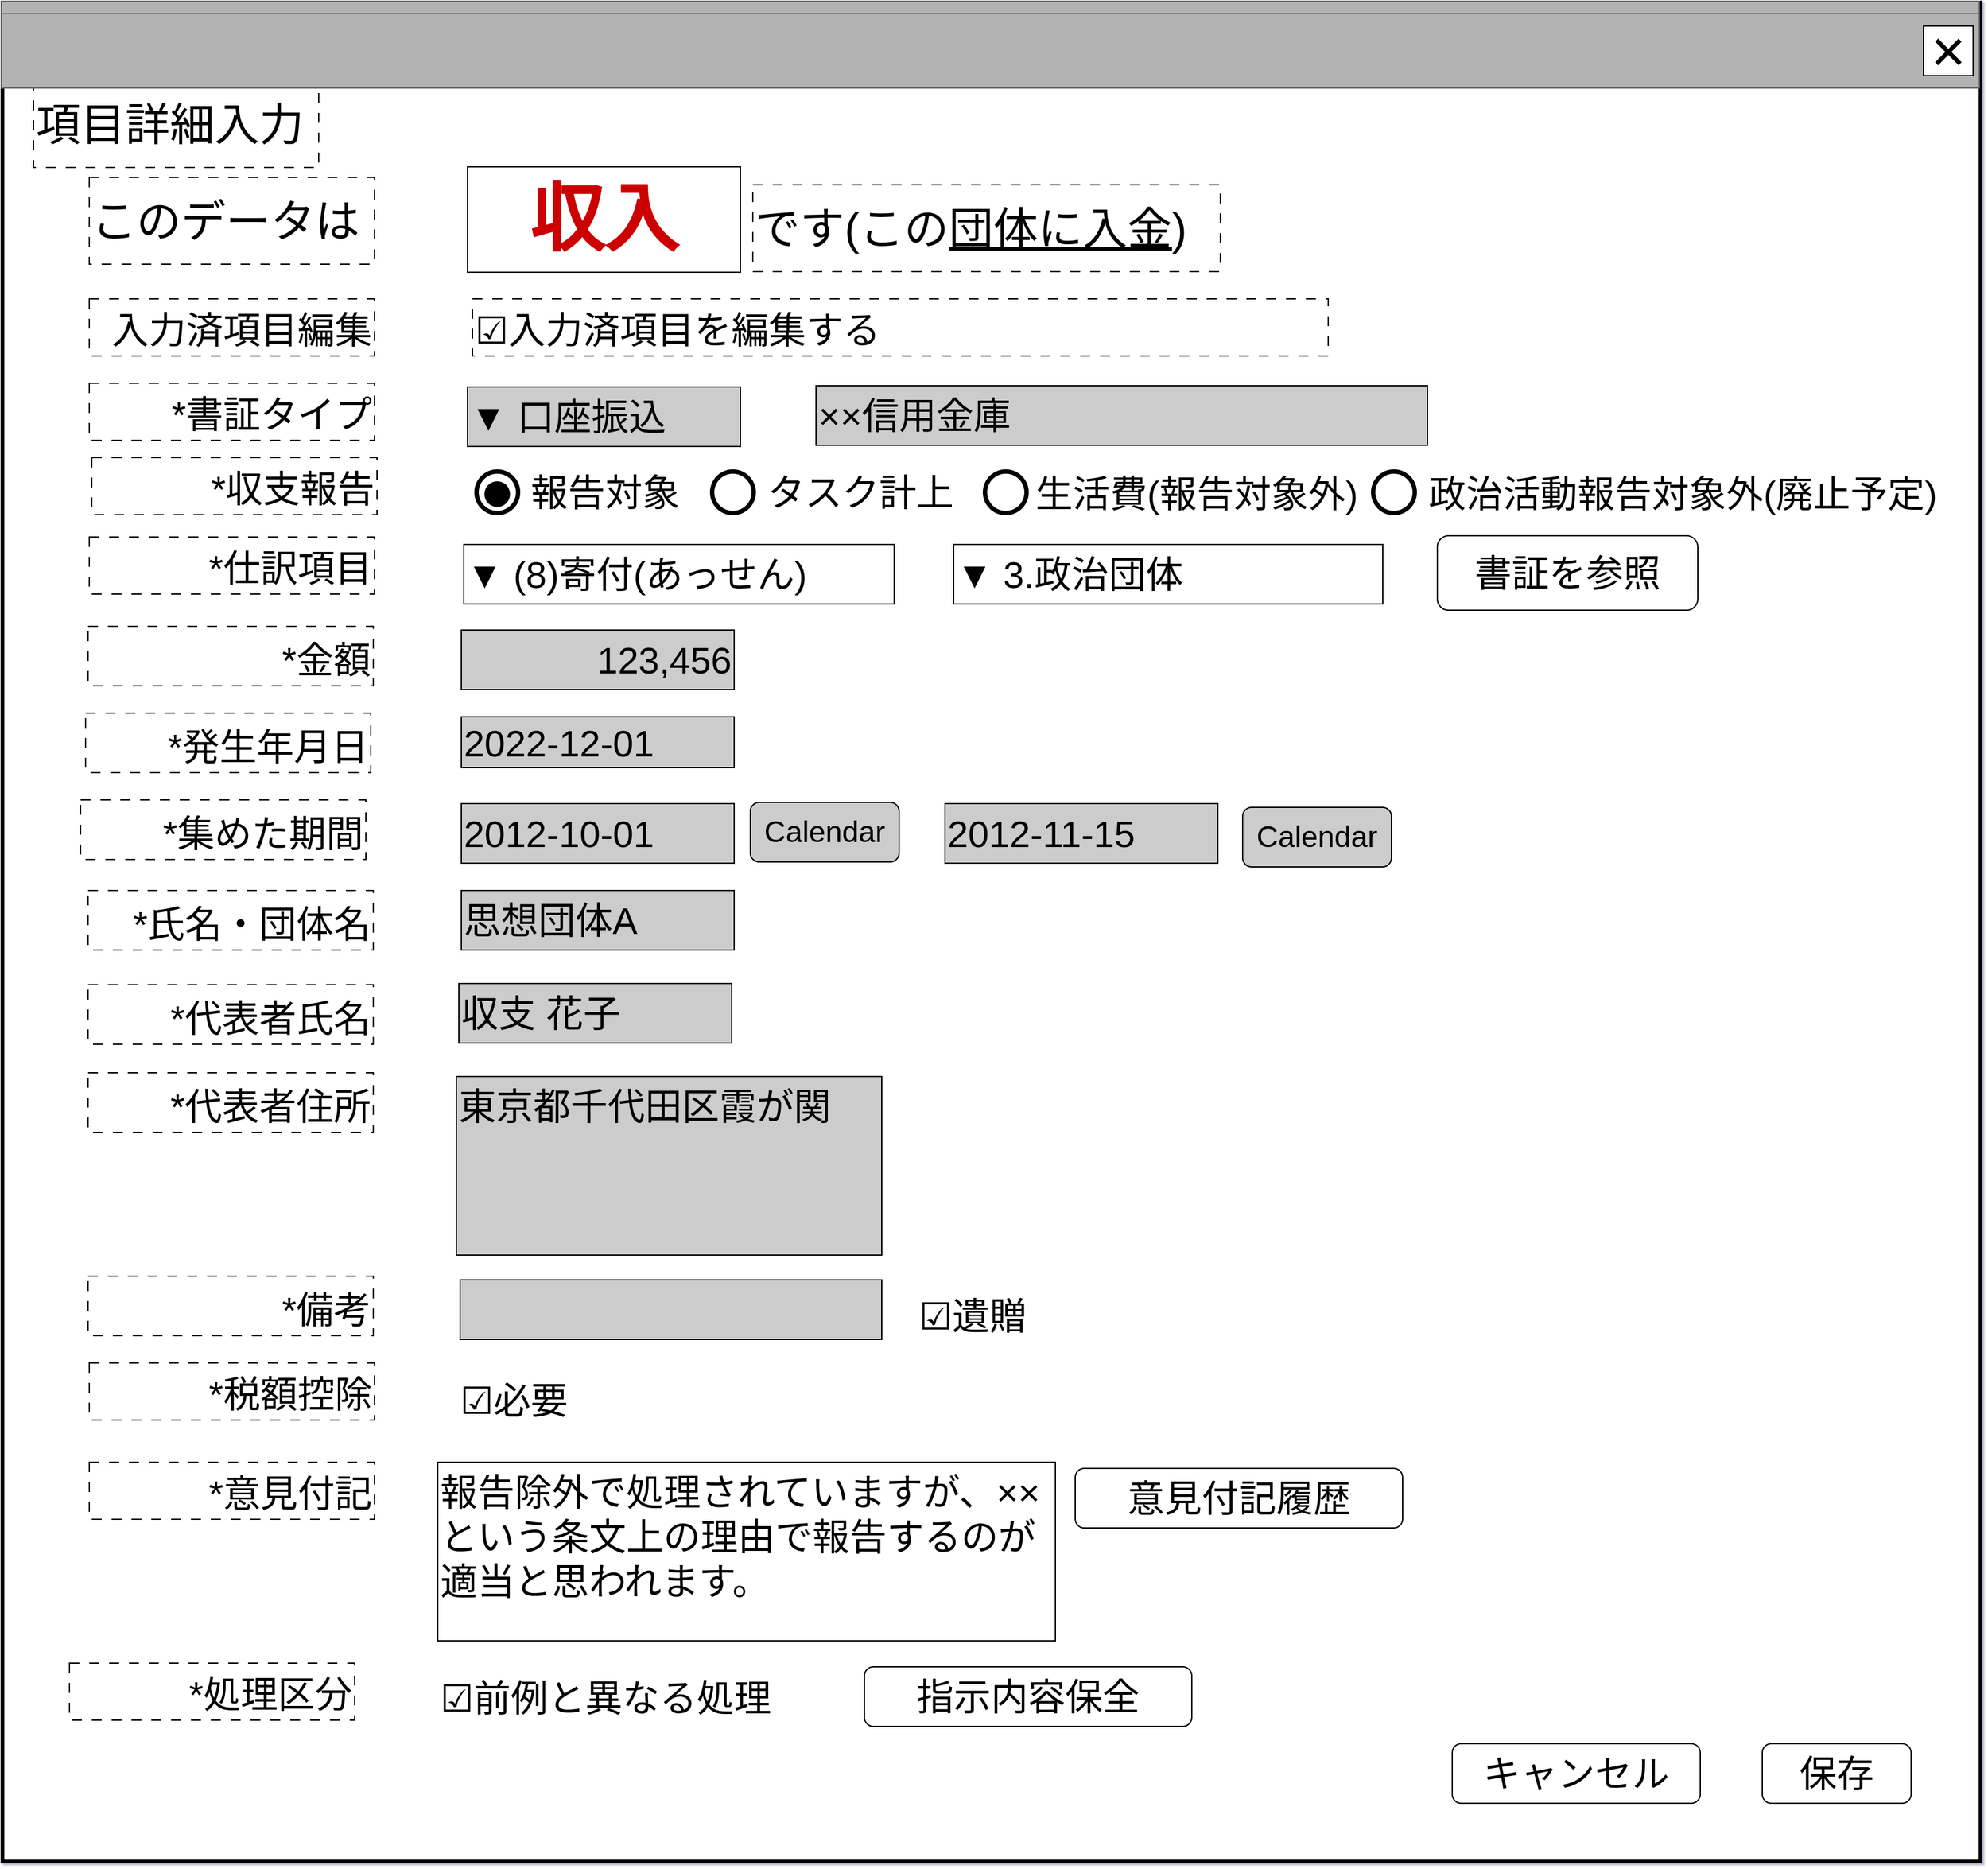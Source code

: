 <mxfile version="23.1.5" type="device">
  <diagram name="ページ1" id="LE8fIzdrHe0wcv1LTvfw">
    <mxGraphModel dx="1443" dy="863" grid="1" gridSize="10" guides="1" tooltips="1" connect="1" arrows="1" fold="1" page="1" pageScale="1" pageWidth="1600" pageHeight="1200" math="0" shadow="1">
      <root>
        <mxCell id="0" />
        <mxCell id="cFaB45KztUIKXS-_cTrr-4" value="背景" style="locked=1;" parent="0" visible="0" />
        <mxCell id="cFaB45KztUIKXS-_cTrr-5" value="" style="rounded=0;whiteSpace=wrap;html=1;strokeWidth=3;" parent="cFaB45KztUIKXS-_cTrr-4" vertex="1">
          <mxGeometry x="1" y="1" width="1595" height="1180" as="geometry" />
        </mxCell>
        <mxCell id="cFaB45KztUIKXS-_cTrr-6" value="" style="rounded=0;whiteSpace=wrap;html=1;fillColor=#B3B3B3;fontColor=#333333;strokeColor=#666666;" parent="cFaB45KztUIKXS-_cTrr-4" vertex="1">
          <mxGeometry width="1595" height="60" as="geometry" />
        </mxCell>
        <mxCell id="cFaB45KztUIKXS-_cTrr-7" value="&lt;font style=&quot;font-size: 48px;&quot;&gt;×&lt;/font&gt;" style="rounded=0;whiteSpace=wrap;html=1;" parent="cFaB45KztUIKXS-_cTrr-4" vertex="1">
          <mxGeometry x="1550" y="10" width="40" height="40" as="geometry" />
        </mxCell>
        <mxCell id="cFaB45KztUIKXS-_cTrr-8" value="" style="rounded=0;whiteSpace=wrap;html=1;" parent="cFaB45KztUIKXS-_cTrr-4" vertex="1">
          <mxGeometry x="830" y="670" width="120" height="60" as="geometry" />
        </mxCell>
        <mxCell id="cFaB45KztUIKXS-_cTrr-9" value="ウインドウ" style="locked=1;" parent="0" />
        <mxCell id="cFaB45KztUIKXS-_cTrr-10" value="" style="rounded=0;whiteSpace=wrap;html=1;strokeWidth=3;" parent="cFaB45KztUIKXS-_cTrr-9" vertex="1">
          <mxGeometry x="1" y="1" width="1595" height="1499" as="geometry" />
        </mxCell>
        <mxCell id="cFaB45KztUIKXS-_cTrr-11" value="" style="rounded=0;whiteSpace=wrap;html=1;fillColor=#B3B3B3;fontColor=#333333;strokeColor=#666666;" parent="cFaB45KztUIKXS-_cTrr-9" vertex="1">
          <mxGeometry width="1595" height="60" as="geometry" />
        </mxCell>
        <mxCell id="cFaB45KztUIKXS-_cTrr-12" value="&lt;font style=&quot;font-size: 48px;&quot;&gt;×&lt;/font&gt;" style="rounded=0;whiteSpace=wrap;html=1;" parent="cFaB45KztUIKXS-_cTrr-9" vertex="1">
          <mxGeometry x="1550" y="10" width="40" height="40" as="geometry" />
        </mxCell>
        <mxCell id="cFaB45KztUIKXS-_cTrr-14" value="画面" style="" parent="0" />
        <mxCell id="bkQitDRXs5g6DSLi2g_j-0" value="&lt;font style=&quot;font-size: 30px;&quot;&gt;書証を参照&lt;/font&gt;" style="rounded=1;whiteSpace=wrap;html=1;" parent="cFaB45KztUIKXS-_cTrr-14" vertex="1">
          <mxGeometry x="1158" y="431" width="210" height="60" as="geometry" />
        </mxCell>
        <mxCell id="bkQitDRXs5g6DSLi2g_j-1" value="&lt;div style=&quot;&quot;&gt;&lt;span style=&quot;background-color: initial;&quot;&gt;&lt;font style=&quot;font-size: 30px;&quot;&gt;123,456&lt;/font&gt;&lt;/span&gt;&lt;/div&gt;" style="rounded=0;whiteSpace=wrap;html=1;align=right;fillColor=#CCCCCC;" parent="cFaB45KztUIKXS-_cTrr-14" vertex="1">
          <mxGeometry x="371" y="507" width="220" height="48" as="geometry" />
        </mxCell>
        <mxCell id="bkQitDRXs5g6DSLi2g_j-2" value="&lt;div style=&quot;&quot;&gt;&lt;span style=&quot;background-color: initial;&quot;&gt;&lt;font style=&quot;font-size: 30px;&quot;&gt;*金額&lt;/font&gt;&lt;/span&gt;&lt;/div&gt;" style="rounded=0;whiteSpace=wrap;html=1;align=right;dashed=1;dashPattern=8 8;verticalAlign=bottom;" parent="cFaB45KztUIKXS-_cTrr-14" vertex="1">
          <mxGeometry x="70" y="504" width="230" height="48" as="geometry" />
        </mxCell>
        <mxCell id="bkQitDRXs5g6DSLi2g_j-4" value="&lt;div style=&quot;&quot;&gt;&lt;font style=&quot;font-size: 30px;&quot;&gt;*収支報告&lt;/font&gt;&lt;/div&gt;" style="rounded=0;whiteSpace=wrap;html=1;align=right;dashed=1;dashPattern=8 8;verticalAlign=bottom;" parent="cFaB45KztUIKXS-_cTrr-14" vertex="1">
          <mxGeometry x="73" y="368" width="230" height="46" as="geometry" />
        </mxCell>
        <mxCell id="bkQitDRXs5g6DSLi2g_j-5" value="&lt;div style=&quot;&quot;&gt;&lt;span style=&quot;background-color: initial;&quot;&gt;&lt;font style=&quot;font-size: 30px;&quot;&gt;思想団体A&lt;/font&gt;&lt;/span&gt;&lt;/div&gt;" style="rounded=0;whiteSpace=wrap;html=1;align=left;fillColor=#CCCCCC;" parent="cFaB45KztUIKXS-_cTrr-14" vertex="1">
          <mxGeometry x="371" y="717" width="220" height="48" as="geometry" />
        </mxCell>
        <mxCell id="bkQitDRXs5g6DSLi2g_j-6" value="&lt;div style=&quot;font-size: 30px;&quot;&gt;&lt;span style=&quot;background-color: initial;&quot;&gt;*氏名・&lt;/span&gt;&lt;span style=&quot;background-color: initial;&quot;&gt;団体名&lt;/span&gt;&lt;/div&gt;" style="rounded=0;whiteSpace=wrap;html=1;align=right;dashed=1;dashPattern=8 8;verticalAlign=bottom;" parent="cFaB45KztUIKXS-_cTrr-14" vertex="1">
          <mxGeometry x="70" y="717" width="230" height="48" as="geometry" />
        </mxCell>
        <mxCell id="bkQitDRXs5g6DSLi2g_j-8" value="&lt;div style=&quot;&quot;&gt;&lt;span style=&quot;font-size: 36px;&quot;&gt;このデータは&lt;/span&gt;&lt;/div&gt;" style="rounded=0;whiteSpace=wrap;html=1;align=left;dashed=1;dashPattern=8 8;" parent="cFaB45KztUIKXS-_cTrr-14" vertex="1">
          <mxGeometry x="71" y="142" width="230" height="70" as="geometry" />
        </mxCell>
        <mxCell id="bkQitDRXs5g6DSLi2g_j-9" value="&lt;font style=&quot;font-size: 60px;&quot; color=&quot;#cc0000&quot;&gt;&lt;b&gt;収入&lt;/b&gt;&lt;/font&gt;" style="rounded=0;whiteSpace=wrap;html=1;align=center;verticalAlign=middle;" parent="cFaB45KztUIKXS-_cTrr-14" vertex="1">
          <mxGeometry x="376" y="133.5" width="220" height="85" as="geometry" />
        </mxCell>
        <mxCell id="bkQitDRXs5g6DSLi2g_j-10" value="&lt;div style=&quot;&quot;&gt;&lt;span style=&quot;font-size: 36px;&quot;&gt;です(この&lt;u&gt;団体に入金&lt;/u&gt;)&lt;/span&gt;&lt;/div&gt;" style="rounded=0;whiteSpace=wrap;html=1;align=left;dashed=1;dashPattern=8 8;" parent="cFaB45KztUIKXS-_cTrr-14" vertex="1">
          <mxGeometry x="606" y="148" width="377" height="70" as="geometry" />
        </mxCell>
        <mxCell id="bkQitDRXs5g6DSLi2g_j-16" value="&lt;font style=&quot;font-size: 30px;&quot;&gt;*書証タイプ&lt;/font&gt;" style="rounded=0;whiteSpace=wrap;html=1;align=right;dashed=1;dashPattern=8 8;verticalAlign=bottom;" parent="cFaB45KztUIKXS-_cTrr-14" vertex="1">
          <mxGeometry x="71" y="308" width="230" height="46" as="geometry" />
        </mxCell>
        <mxCell id="bkQitDRXs5g6DSLi2g_j-17" value="&lt;div style=&quot;&quot;&gt;&lt;font style=&quot;font-size: 30px;&quot;&gt;▼ 口座振込&lt;/font&gt;&lt;/div&gt;" style="rounded=0;whiteSpace=wrap;html=1;align=left;fillColor=#CCCCCC;" parent="cFaB45KztUIKXS-_cTrr-14" vertex="1">
          <mxGeometry x="376" y="311" width="220" height="48" as="geometry" />
        </mxCell>
        <mxCell id="bkQitDRXs5g6DSLi2g_j-18" value="&lt;div style=&quot;&quot;&gt;&lt;span style=&quot;background-color: initial;&quot;&gt;&lt;font style=&quot;font-size: 30px;&quot;&gt;収支 花子&lt;/font&gt;&lt;/span&gt;&lt;/div&gt;" style="rounded=0;whiteSpace=wrap;html=1;align=left;fillColor=#CCCCCC;" parent="cFaB45KztUIKXS-_cTrr-14" vertex="1">
          <mxGeometry x="369" y="792" width="220" height="48" as="geometry" />
        </mxCell>
        <mxCell id="bkQitDRXs5g6DSLi2g_j-19" value="&lt;div style=&quot;&quot;&gt;&lt;span style=&quot;background-color: initial;&quot;&gt;&lt;font style=&quot;font-size: 30px;&quot;&gt;*代表者氏名&lt;/font&gt;&lt;/span&gt;&lt;/div&gt;" style="rounded=0;whiteSpace=wrap;html=1;align=right;dashed=1;dashPattern=8 8;verticalAlign=bottom;" parent="cFaB45KztUIKXS-_cTrr-14" vertex="1">
          <mxGeometry x="70" y="793" width="230" height="48" as="geometry" />
        </mxCell>
        <mxCell id="bkQitDRXs5g6DSLi2g_j-20" value="&lt;div style=&quot;&quot;&gt;&lt;span style=&quot;background-color: initial;&quot;&gt;&lt;font style=&quot;font-size: 30px;&quot;&gt;東京都千代田区霞が関&lt;/font&gt;&lt;/span&gt;&lt;/div&gt;" style="rounded=0;whiteSpace=wrap;html=1;align=left;verticalAlign=top;fillColor=#CCCCCC;" parent="cFaB45KztUIKXS-_cTrr-14" vertex="1">
          <mxGeometry x="367" y="867" width="343" height="144" as="geometry" />
        </mxCell>
        <mxCell id="bkQitDRXs5g6DSLi2g_j-21" value="&lt;div style=&quot;&quot;&gt;&lt;font style=&quot;font-size: 30px;&quot;&gt;*代表者住所&lt;/font&gt;&lt;/div&gt;" style="rounded=0;whiteSpace=wrap;html=1;align=right;dashed=1;dashPattern=8 8;verticalAlign=bottom;" parent="cFaB45KztUIKXS-_cTrr-14" vertex="1">
          <mxGeometry x="70" y="864" width="230" height="48" as="geometry" />
        </mxCell>
        <mxCell id="bkQitDRXs5g6DSLi2g_j-22" value="&lt;font style=&quot;font-size: 84px;&quot;&gt;○&lt;/font&gt;" style="text;html=1;strokeColor=none;fillColor=none;align=center;verticalAlign=middle;whiteSpace=wrap;rounded=0;fontSize=60;" parent="cFaB45KztUIKXS-_cTrr-14" vertex="1">
          <mxGeometry x="370" y="377" width="60" height="30" as="geometry" />
        </mxCell>
        <mxCell id="bkQitDRXs5g6DSLi2g_j-23" value="&lt;font style=&quot;font-size: 48px;&quot;&gt;●&lt;/font&gt;" style="text;html=1;strokeColor=none;fillColor=none;align=center;verticalAlign=middle;whiteSpace=wrap;rounded=0;fontSize=48;" parent="cFaB45KztUIKXS-_cTrr-14" vertex="1">
          <mxGeometry x="370" y="379" width="60" height="30" as="geometry" />
        </mxCell>
        <mxCell id="bkQitDRXs5g6DSLi2g_j-24" value="&lt;font style=&quot;font-size: 30px;&quot;&gt;報告対象&lt;/font&gt;" style="text;html=1;strokeColor=none;fillColor=none;align=left;verticalAlign=middle;whiteSpace=wrap;rounded=0;" parent="cFaB45KztUIKXS-_cTrr-14" vertex="1">
          <mxGeometry x="425" y="366" width="275" height="60" as="geometry" />
        </mxCell>
        <mxCell id="bkQitDRXs5g6DSLi2g_j-25" value="&lt;font style=&quot;font-size: 84px;&quot;&gt;○&lt;/font&gt;" style="text;html=1;strokeColor=none;fillColor=none;align=center;verticalAlign=middle;whiteSpace=wrap;rounded=0;fontSize=60;" parent="cFaB45KztUIKXS-_cTrr-14" vertex="1">
          <mxGeometry x="780" y="377" width="60" height="30" as="geometry" />
        </mxCell>
        <mxCell id="bkQitDRXs5g6DSLi2g_j-27" value="&lt;font style=&quot;font-size: 30px;&quot;&gt;生活費(報告対象外)&lt;/font&gt;" style="text;html=1;strokeColor=none;fillColor=none;align=left;verticalAlign=middle;whiteSpace=wrap;rounded=0;" parent="cFaB45KztUIKXS-_cTrr-14" vertex="1">
          <mxGeometry x="832" y="367" width="275" height="60" as="geometry" />
        </mxCell>
        <mxCell id="bkQitDRXs5g6DSLi2g_j-28" value="&lt;font style=&quot;font-size: 30px;&quot;&gt;*仕訳項目&lt;/font&gt;" style="rounded=0;whiteSpace=wrap;html=1;align=right;dashed=1;dashPattern=8 8;verticalAlign=bottom;" parent="cFaB45KztUIKXS-_cTrr-14" vertex="1">
          <mxGeometry x="71" y="432" width="230" height="46" as="geometry" />
        </mxCell>
        <mxCell id="bkQitDRXs5g6DSLi2g_j-29" value="&lt;div style=&quot;&quot;&gt;&lt;font style=&quot;font-size: 30px;&quot;&gt;▼ (8)寄付(あっせん)&lt;/font&gt;&lt;/div&gt;" style="rounded=0;whiteSpace=wrap;html=1;align=left;" parent="cFaB45KztUIKXS-_cTrr-14" vertex="1">
          <mxGeometry x="373" y="438" width="347" height="48" as="geometry" />
        </mxCell>
        <mxCell id="bkQitDRXs5g6DSLi2g_j-30" value="&lt;div style=&quot;&quot;&gt;&lt;font style=&quot;font-size: 30px;&quot;&gt;▼ 3.政治団体&lt;/font&gt;&lt;/div&gt;" style="rounded=0;whiteSpace=wrap;html=1;align=left;" parent="cFaB45KztUIKXS-_cTrr-14" vertex="1">
          <mxGeometry x="768" y="438" width="346" height="48" as="geometry" />
        </mxCell>
        <mxCell id="bkQitDRXs5g6DSLi2g_j-32" value="&lt;div style=&quot;&quot;&gt;&lt;span style=&quot;background-color: initial;&quot;&gt;&lt;font style=&quot;font-size: 30px;&quot;&gt;2022-12-01&lt;/font&gt;&lt;/span&gt;&lt;/div&gt;" style="rounded=0;whiteSpace=wrap;html=1;align=left;fillColor=#CCCCCC;" parent="cFaB45KztUIKXS-_cTrr-14" vertex="1">
          <mxGeometry x="371" y="577" width="220" height="41" as="geometry" />
        </mxCell>
        <mxCell id="bkQitDRXs5g6DSLi2g_j-33" value="&lt;div style=&quot;&quot;&gt;&lt;font style=&quot;font-size: 30px;&quot;&gt;*発生年月日&lt;/font&gt;&lt;/div&gt;" style="rounded=0;whiteSpace=wrap;html=1;align=right;dashed=1;dashPattern=8 8;verticalAlign=bottom;" parent="cFaB45KztUIKXS-_cTrr-14" vertex="1">
          <mxGeometry x="68" y="574" width="230" height="48" as="geometry" />
        </mxCell>
        <mxCell id="bkQitDRXs5g6DSLi2g_j-34" value="&lt;div style=&quot;&quot;&gt;&lt;br&gt;&lt;/div&gt;" style="rounded=0;whiteSpace=wrap;html=1;align=left;verticalAlign=top;fillColor=#CCCCCC;" parent="cFaB45KztUIKXS-_cTrr-14" vertex="1">
          <mxGeometry x="370" y="1031" width="340" height="48" as="geometry" />
        </mxCell>
        <mxCell id="bkQitDRXs5g6DSLi2g_j-35" value="&lt;font style=&quot;font-size: 30px;&quot;&gt;*備考&lt;/font&gt;" style="rounded=0;whiteSpace=wrap;html=1;align=right;dashed=1;dashPattern=8 8;verticalAlign=bottom;" parent="cFaB45KztUIKXS-_cTrr-14" vertex="1">
          <mxGeometry x="70" y="1028" width="230" height="48" as="geometry" />
        </mxCell>
        <mxCell id="bkQitDRXs5g6DSLi2g_j-36" value="&lt;font style=&quot;font-size: 30px;&quot;&gt;☑遺贈&lt;/font&gt;" style="text;html=1;strokeColor=none;fillColor=none;align=left;verticalAlign=middle;whiteSpace=wrap;rounded=0;" parent="cFaB45KztUIKXS-_cTrr-14" vertex="1">
          <mxGeometry x="738" y="1045" width="180" height="30" as="geometry" />
        </mxCell>
        <mxCell id="bkQitDRXs5g6DSLi2g_j-38" value="&lt;div style=&quot;&quot;&gt;&lt;span style=&quot;font-size: 30px;&quot;&gt;*集めた期間&lt;/span&gt;&lt;/div&gt;" style="rounded=0;whiteSpace=wrap;html=1;align=right;dashed=1;dashPattern=8 8;verticalAlign=bottom;" parent="cFaB45KztUIKXS-_cTrr-14" vertex="1">
          <mxGeometry x="64" y="644" width="230" height="48" as="geometry" />
        </mxCell>
        <mxCell id="bkQitDRXs5g6DSLi2g_j-39" value="&lt;div style=&quot;&quot;&gt;&lt;span style=&quot;background-color: initial;&quot;&gt;&lt;font style=&quot;font-size: 30px;&quot;&gt;2012-10-01&lt;/font&gt;&lt;/span&gt;&lt;/div&gt;" style="rounded=0;whiteSpace=wrap;html=1;align=left;fillColor=#CCCCCC;" parent="cFaB45KztUIKXS-_cTrr-14" vertex="1">
          <mxGeometry x="371" y="647" width="220" height="48" as="geometry" />
        </mxCell>
        <mxCell id="bkQitDRXs5g6DSLi2g_j-40" value="&lt;div style=&quot;&quot;&gt;&lt;span style=&quot;background-color: initial;&quot;&gt;&lt;font style=&quot;font-size: 30px;&quot;&gt;2012-11-15&lt;/font&gt;&lt;/span&gt;&lt;/div&gt;" style="rounded=0;whiteSpace=wrap;html=1;align=left;fillColor=#CCCCCC;" parent="cFaB45KztUIKXS-_cTrr-14" vertex="1">
          <mxGeometry x="761" y="647" width="220" height="48" as="geometry" />
        </mxCell>
        <mxCell id="bkQitDRXs5g6DSLi2g_j-42" value="&lt;span style=&quot;font-size: 24px;&quot;&gt;Calendar&lt;/span&gt;" style="rounded=1;whiteSpace=wrap;html=1;fillColor=#CCCCCC;" parent="cFaB45KztUIKXS-_cTrr-14" vertex="1">
          <mxGeometry x="604" y="646" width="120" height="48" as="geometry" />
        </mxCell>
        <mxCell id="bkQitDRXs5g6DSLi2g_j-43" value="&lt;span style=&quot;font-size: 24px;&quot;&gt;Calendar&lt;/span&gt;" style="rounded=1;whiteSpace=wrap;html=1;fillColor=#CCCCCC;" parent="cFaB45KztUIKXS-_cTrr-14" vertex="1">
          <mxGeometry x="1001" y="650" width="120" height="48" as="geometry" />
        </mxCell>
        <mxCell id="bkQitDRXs5g6DSLi2g_j-45" value="&lt;font style=&quot;font-size: 30px;&quot;&gt;*税額控除&lt;/font&gt;" style="rounded=0;whiteSpace=wrap;html=1;align=right;dashed=1;dashPattern=8 8;verticalAlign=bottom;" parent="cFaB45KztUIKXS-_cTrr-14" vertex="1">
          <mxGeometry x="71" y="1098" width="230" height="46" as="geometry" />
        </mxCell>
        <mxCell id="bkQitDRXs5g6DSLi2g_j-47" value="&lt;font style=&quot;font-size: 30px;&quot;&gt;☑必要&lt;/font&gt;" style="text;html=1;strokeColor=none;fillColor=none;align=left;verticalAlign=middle;whiteSpace=wrap;rounded=0;" parent="cFaB45KztUIKXS-_cTrr-14" vertex="1">
          <mxGeometry x="368" y="1113" width="180" height="30" as="geometry" />
        </mxCell>
        <mxCell id="bkQitDRXs5g6DSLi2g_j-117" value="&lt;span style=&quot;font-size: 36px;&quot;&gt;項目詳細入力&lt;/span&gt;" style="rounded=0;whiteSpace=wrap;html=1;align=left;dashed=1;dashPattern=8 8;" parent="cFaB45KztUIKXS-_cTrr-14" vertex="1">
          <mxGeometry x="26" y="64" width="230" height="70" as="geometry" />
        </mxCell>
        <mxCell id="bkQitDRXs5g6DSLi2g_j-118" value="&lt;font style=&quot;font-size: 30px;&quot;&gt;保存&lt;/font&gt;" style="rounded=1;whiteSpace=wrap;html=1;" parent="cFaB45KztUIKXS-_cTrr-14" vertex="1">
          <mxGeometry x="1420" y="1405" width="120" height="48" as="geometry" />
        </mxCell>
        <mxCell id="bkQitDRXs5g6DSLi2g_j-121" value="" style="rounded=0;whiteSpace=wrap;html=1;fillColor=#B3B3B3;fontColor=#333333;strokeColor=#666666;" parent="cFaB45KztUIKXS-_cTrr-14" vertex="1">
          <mxGeometry y="10" width="1595" height="60" as="geometry" />
        </mxCell>
        <mxCell id="bkQitDRXs5g6DSLi2g_j-122" value="&lt;font style=&quot;font-size: 48px;&quot;&gt;×&lt;/font&gt;" style="rounded=0;whiteSpace=wrap;html=1;" parent="cFaB45KztUIKXS-_cTrr-14" vertex="1">
          <mxGeometry x="1550" y="20" width="40" height="40" as="geometry" />
        </mxCell>
        <mxCell id="_eCC-YQtC-nGNel2I9ut-0" value="&lt;span style=&quot;font-size: 30px;&quot;&gt;報告除外で処理されていますが、××という条文上の理由で報告するのが適当と思われます。&lt;/span&gt;" style="rounded=0;whiteSpace=wrap;html=1;align=left;verticalAlign=top;fillColor=#FFFFFF;" parent="cFaB45KztUIKXS-_cTrr-14" vertex="1">
          <mxGeometry x="352" y="1178" width="498" height="144" as="geometry" />
        </mxCell>
        <mxCell id="_eCC-YQtC-nGNel2I9ut-1" value="&lt;span style=&quot;font-size: 30px;&quot;&gt;意見付記履歴&lt;/span&gt;" style="rounded=1;whiteSpace=wrap;html=1;" parent="cFaB45KztUIKXS-_cTrr-14" vertex="1">
          <mxGeometry x="866" y="1183" width="264" height="48" as="geometry" />
        </mxCell>
        <mxCell id="iyJBz5RghbY5vBhRCDR4-0" value="&lt;span style=&quot;font-size: 30px;&quot;&gt;××信用金庫&lt;/span&gt;" style="rounded=0;whiteSpace=wrap;html=1;align=left;fillColor=#CCCCCC;" parent="cFaB45KztUIKXS-_cTrr-14" vertex="1">
          <mxGeometry x="657" y="310" width="493" height="48" as="geometry" />
        </mxCell>
        <mxCell id="aHx8czQyFe49zxoXzksR-0" value="&lt;font style=&quot;font-size: 84px;&quot;&gt;○&lt;/font&gt;" style="text;html=1;strokeColor=none;fillColor=none;align=center;verticalAlign=middle;whiteSpace=wrap;rounded=0;fontSize=60;" parent="cFaB45KztUIKXS-_cTrr-14" vertex="1">
          <mxGeometry x="1093" y="377" width="60" height="30" as="geometry" />
        </mxCell>
        <mxCell id="aHx8czQyFe49zxoXzksR-1" value="&lt;font style=&quot;font-size: 30px;&quot;&gt;政治活動報告対象外(廃止予定)&lt;/font&gt;" style="text;html=1;strokeColor=none;fillColor=none;align=left;verticalAlign=middle;whiteSpace=wrap;rounded=0;" parent="cFaB45KztUIKXS-_cTrr-14" vertex="1">
          <mxGeometry x="1149" y="367" width="421" height="60" as="geometry" />
        </mxCell>
        <mxCell id="aHx8czQyFe49zxoXzksR-2" value="&lt;font style=&quot;font-size: 30px;&quot;&gt;*意見付記&lt;/font&gt;" style="rounded=0;whiteSpace=wrap;html=1;align=right;dashed=1;dashPattern=8 8;verticalAlign=bottom;" parent="cFaB45KztUIKXS-_cTrr-14" vertex="1">
          <mxGeometry x="71" y="1178" width="230" height="46" as="geometry" />
        </mxCell>
        <mxCell id="aHx8czQyFe49zxoXzksR-4" value="&lt;font style=&quot;font-size: 30px;&quot;&gt;キャンセル&lt;/font&gt;" style="rounded=1;whiteSpace=wrap;html=1;" parent="cFaB45KztUIKXS-_cTrr-14" vertex="1">
          <mxGeometry x="1170" y="1405" width="200" height="48" as="geometry" />
        </mxCell>
        <mxCell id="GrZ_Pg3M6HAm1sigon2y-0" value="&lt;font style=&quot;font-size: 30px;&quot;&gt;*処理区分&lt;/font&gt;" style="rounded=0;whiteSpace=wrap;html=1;align=right;dashed=1;dashPattern=8 8;verticalAlign=bottom;" parent="cFaB45KztUIKXS-_cTrr-14" vertex="1">
          <mxGeometry x="55" y="1340" width="230" height="46" as="geometry" />
        </mxCell>
        <mxCell id="GrZ_Pg3M6HAm1sigon2y-1" value="&lt;font style=&quot;font-size: 30px;&quot;&gt;☑前例と異なる処理&lt;/font&gt;" style="text;html=1;strokeColor=none;fillColor=none;align=left;verticalAlign=middle;whiteSpace=wrap;rounded=0;" parent="cFaB45KztUIKXS-_cTrr-14" vertex="1">
          <mxGeometry x="352" y="1353" width="408" height="30" as="geometry" />
        </mxCell>
        <mxCell id="GrZ_Pg3M6HAm1sigon2y-2" value="&lt;span style=&quot;font-size: 30px;&quot;&gt;指示内容保全&lt;/span&gt;" style="rounded=1;whiteSpace=wrap;html=1;" parent="cFaB45KztUIKXS-_cTrr-14" vertex="1">
          <mxGeometry x="696" y="1343" width="264" height="48" as="geometry" />
        </mxCell>
        <mxCell id="LOe4wirRwo3DXo5MhCyO-0" value="&lt;font style=&quot;font-size: 30px;&quot;&gt;入力済項目編集&lt;/font&gt;" style="rounded=0;whiteSpace=wrap;html=1;align=right;dashed=1;dashPattern=8 8;verticalAlign=bottom;" parent="cFaB45KztUIKXS-_cTrr-14" vertex="1">
          <mxGeometry x="71" y="240" width="230" height="46" as="geometry" />
        </mxCell>
        <mxCell id="LOe4wirRwo3DXo5MhCyO-1" value="&lt;font style=&quot;font-size: 30px;&quot;&gt;&lt;br&gt;☑入力済項目を編集する&lt;/font&gt;" style="rounded=0;whiteSpace=wrap;html=1;align=left;dashed=1;dashPattern=8 8;verticalAlign=bottom;" parent="cFaB45KztUIKXS-_cTrr-14" vertex="1">
          <mxGeometry x="380" y="240" width="690" height="46" as="geometry" />
        </mxCell>
        <mxCell id="lnBJfkEu8l-j7MhuJyDG-0" value="&lt;font style=&quot;font-size: 84px;&quot;&gt;○&lt;/font&gt;" style="text;html=1;strokeColor=none;fillColor=none;align=center;verticalAlign=middle;whiteSpace=wrap;rounded=0;fontSize=60;" vertex="1" parent="cFaB45KztUIKXS-_cTrr-14">
          <mxGeometry x="560" y="377" width="60" height="30" as="geometry" />
        </mxCell>
        <mxCell id="lnBJfkEu8l-j7MhuJyDG-1" value="&lt;span style=&quot;font-size: 30px;&quot;&gt;タスク計上&lt;/span&gt;" style="text;html=1;strokeColor=none;fillColor=none;align=left;verticalAlign=middle;whiteSpace=wrap;rounded=0;" vertex="1" parent="cFaB45KztUIKXS-_cTrr-14">
          <mxGeometry x="616" y="366" width="275" height="60" as="geometry" />
        </mxCell>
        <mxCell id="bkQitDRXs5g6DSLi2g_j-86" value="振番" style="locked=1;" parent="0" visible="0" />
        <mxCell id="bkQitDRXs5g6DSLi2g_j-87" value="&lt;font size=&quot;1&quot; color=&quot;#cc0000&quot;&gt;&lt;b style=&quot;font-size: 36px;&quot;&gt;(1)&lt;/b&gt;&lt;/font&gt;" style="text;html=1;strokeColor=none;fillColor=none;align=center;verticalAlign=middle;whiteSpace=wrap;rounded=0;" parent="bkQitDRXs5g6DSLi2g_j-86" vertex="1">
          <mxGeometry x="86" y="260" width="60" height="30" as="geometry" />
        </mxCell>
        <mxCell id="bkQitDRXs5g6DSLi2g_j-88" value="&lt;font size=&quot;1&quot; color=&quot;#cc0000&quot;&gt;&lt;b style=&quot;font-size: 36px;&quot;&gt;(2)&lt;/b&gt;&lt;/font&gt;" style="text;html=1;strokeColor=none;fillColor=none;align=center;verticalAlign=middle;whiteSpace=wrap;rounded=0;" parent="bkQitDRXs5g6DSLi2g_j-86" vertex="1">
          <mxGeometry x="314" y="260" width="60" height="30" as="geometry" />
        </mxCell>
        <mxCell id="bkQitDRXs5g6DSLi2g_j-89" value="&lt;font size=&quot;1&quot; color=&quot;#cc0000&quot;&gt;&lt;b style=&quot;font-size: 36px;&quot;&gt;(3)&lt;/b&gt;&lt;/font&gt;" style="text;html=1;strokeColor=none;fillColor=none;align=center;verticalAlign=middle;whiteSpace=wrap;rounded=0;" parent="bkQitDRXs5g6DSLi2g_j-86" vertex="1">
          <mxGeometry x="76" y="330" width="60" height="30" as="geometry" />
        </mxCell>
        <mxCell id="bkQitDRXs5g6DSLi2g_j-90" value="&lt;font size=&quot;1&quot; color=&quot;#cc0000&quot;&gt;&lt;b style=&quot;font-size: 36px;&quot;&gt;(4)&lt;/b&gt;&lt;/font&gt;" style="text;html=1;strokeColor=none;fillColor=none;align=center;verticalAlign=middle;whiteSpace=wrap;rounded=0;" parent="bkQitDRXs5g6DSLi2g_j-86" vertex="1">
          <mxGeometry x="306" y="330" width="60" height="30" as="geometry" />
        </mxCell>
        <mxCell id="bkQitDRXs5g6DSLi2g_j-91" value="&lt;font size=&quot;1&quot; color=&quot;#cc0000&quot;&gt;&lt;b style=&quot;font-size: 36px;&quot;&gt;(5)&lt;/b&gt;&lt;/font&gt;" style="text;html=1;strokeColor=none;fillColor=none;align=center;verticalAlign=middle;whiteSpace=wrap;rounded=0;" parent="bkQitDRXs5g6DSLi2g_j-86" vertex="1">
          <mxGeometry x="76" y="400" width="60" height="30" as="geometry" />
        </mxCell>
        <mxCell id="bkQitDRXs5g6DSLi2g_j-92" value="&lt;font size=&quot;1&quot; color=&quot;#cc0000&quot;&gt;&lt;b style=&quot;font-size: 36px;&quot;&gt;(6)&lt;/b&gt;&lt;/font&gt;" style="text;html=1;strokeColor=none;fillColor=none;align=center;verticalAlign=middle;whiteSpace=wrap;rounded=0;" parent="bkQitDRXs5g6DSLi2g_j-86" vertex="1">
          <mxGeometry x="306" y="390" width="60" height="30" as="geometry" />
        </mxCell>
        <mxCell id="bkQitDRXs5g6DSLi2g_j-93" value="&lt;font size=&quot;1&quot; color=&quot;#cc0000&quot;&gt;&lt;b style=&quot;font-size: 36px;&quot;&gt;(7)&lt;/b&gt;&lt;/font&gt;" style="text;html=1;strokeColor=none;fillColor=none;align=center;verticalAlign=middle;whiteSpace=wrap;rounded=0;" parent="bkQitDRXs5g6DSLi2g_j-86" vertex="1">
          <mxGeometry x="716" y="380" width="60" height="30" as="geometry" />
        </mxCell>
        <mxCell id="bkQitDRXs5g6DSLi2g_j-94" value="&lt;font size=&quot;1&quot; color=&quot;#cc0000&quot;&gt;&lt;b style=&quot;font-size: 36px;&quot;&gt;(8)&lt;/b&gt;&lt;/font&gt;" style="text;html=1;strokeColor=none;fillColor=none;align=center;verticalAlign=middle;whiteSpace=wrap;rounded=0;" parent="bkQitDRXs5g6DSLi2g_j-86" vertex="1">
          <mxGeometry x="76" y="470" width="60" height="30" as="geometry" />
        </mxCell>
        <mxCell id="bkQitDRXs5g6DSLi2g_j-95" value="&lt;font size=&quot;1&quot; color=&quot;#cc0000&quot;&gt;&lt;b style=&quot;font-size: 36px;&quot;&gt;(9)&lt;/b&gt;&lt;/font&gt;" style="text;html=1;strokeColor=none;fillColor=none;align=center;verticalAlign=middle;whiteSpace=wrap;rounded=0;" parent="bkQitDRXs5g6DSLi2g_j-86" vertex="1">
          <mxGeometry x="306" y="470" width="60" height="30" as="geometry" />
        </mxCell>
        <mxCell id="bkQitDRXs5g6DSLi2g_j-96" value="&lt;font size=&quot;1&quot; color=&quot;#cc0000&quot;&gt;&lt;b style=&quot;font-size: 36px;&quot;&gt;(10)&lt;/b&gt;&lt;/font&gt;" style="text;html=1;strokeColor=none;fillColor=none;align=center;verticalAlign=middle;whiteSpace=wrap;rounded=0;" parent="bkQitDRXs5g6DSLi2g_j-86" vertex="1">
          <mxGeometry x="76" y="540" width="60" height="30" as="geometry" />
        </mxCell>
        <mxCell id="bkQitDRXs5g6DSLi2g_j-97" value="&lt;font size=&quot;1&quot; color=&quot;#cc0000&quot;&gt;&lt;b style=&quot;font-size: 36px;&quot;&gt;(11)&lt;/b&gt;&lt;/font&gt;" style="text;html=1;strokeColor=none;fillColor=none;align=center;verticalAlign=middle;whiteSpace=wrap;rounded=0;" parent="bkQitDRXs5g6DSLi2g_j-86" vertex="1">
          <mxGeometry x="306" y="540" width="60" height="30" as="geometry" />
        </mxCell>
        <mxCell id="bkQitDRXs5g6DSLi2g_j-98" value="&lt;font size=&quot;1&quot; color=&quot;#cc0000&quot;&gt;&lt;b style=&quot;font-size: 36px;&quot;&gt;(12)&lt;/b&gt;&lt;/font&gt;" style="text;html=1;strokeColor=none;fillColor=none;align=center;verticalAlign=middle;whiteSpace=wrap;rounded=0;" parent="bkQitDRXs5g6DSLi2g_j-86" vertex="1">
          <mxGeometry x="75" y="610" width="60" height="30" as="geometry" />
        </mxCell>
        <mxCell id="bkQitDRXs5g6DSLi2g_j-99" value="&lt;font size=&quot;1&quot; color=&quot;#cc0000&quot;&gt;&lt;b style=&quot;font-size: 36px;&quot;&gt;(13)&lt;/b&gt;&lt;/font&gt;" style="text;html=1;strokeColor=none;fillColor=none;align=center;verticalAlign=middle;whiteSpace=wrap;rounded=0;" parent="bkQitDRXs5g6DSLi2g_j-86" vertex="1">
          <mxGeometry x="306" y="603" width="60" height="30" as="geometry" />
        </mxCell>
        <mxCell id="bkQitDRXs5g6DSLi2g_j-100" value="&lt;font size=&quot;1&quot; color=&quot;#cc0000&quot;&gt;&lt;b style=&quot;font-size: 36px;&quot;&gt;(14)&lt;/b&gt;&lt;/font&gt;" style="text;html=1;strokeColor=none;fillColor=none;align=center;verticalAlign=middle;whiteSpace=wrap;rounded=0;" parent="bkQitDRXs5g6DSLi2g_j-86" vertex="1">
          <mxGeometry x="716" y="580" width="60" height="30" as="geometry" />
        </mxCell>
        <mxCell id="bkQitDRXs5g6DSLi2g_j-101" value="&lt;font size=&quot;1&quot; color=&quot;#cc0000&quot;&gt;&lt;b style=&quot;font-size: 36px;&quot;&gt;(15)&lt;/b&gt;&lt;/font&gt;" style="text;html=1;strokeColor=none;fillColor=none;align=center;verticalAlign=middle;whiteSpace=wrap;rounded=0;" parent="bkQitDRXs5g6DSLi2g_j-86" vertex="1">
          <mxGeometry x="46" y="680" width="60" height="30" as="geometry" />
        </mxCell>
        <mxCell id="bkQitDRXs5g6DSLi2g_j-102" value="&lt;font size=&quot;1&quot; color=&quot;#cc0000&quot;&gt;&lt;b style=&quot;font-size: 36px;&quot;&gt;(16)&lt;/b&gt;&lt;/font&gt;" style="text;html=1;strokeColor=none;fillColor=none;align=center;verticalAlign=middle;whiteSpace=wrap;rounded=0;" parent="bkQitDRXs5g6DSLi2g_j-86" vertex="1">
          <mxGeometry x="308" y="682" width="60" height="30" as="geometry" />
        </mxCell>
        <mxCell id="bkQitDRXs5g6DSLi2g_j-103" value="&lt;font size=&quot;1&quot; color=&quot;#cc0000&quot;&gt;&lt;b style=&quot;font-size: 36px;&quot;&gt;(17)&lt;/b&gt;&lt;/font&gt;" style="text;html=1;strokeColor=none;fillColor=none;align=center;verticalAlign=middle;whiteSpace=wrap;rounded=0;" parent="bkQitDRXs5g6DSLi2g_j-86" vertex="1">
          <mxGeometry x="66" y="760" width="60" height="30" as="geometry" />
        </mxCell>
        <mxCell id="bkQitDRXs5g6DSLi2g_j-104" value="&lt;font size=&quot;1&quot; color=&quot;#cc0000&quot;&gt;&lt;b style=&quot;font-size: 36px;&quot;&gt;(18)&lt;/b&gt;&lt;/font&gt;" style="text;html=1;strokeColor=none;fillColor=none;align=center;verticalAlign=middle;whiteSpace=wrap;rounded=0;" parent="bkQitDRXs5g6DSLi2g_j-86" vertex="1">
          <mxGeometry x="306" y="760" width="60" height="30" as="geometry" />
        </mxCell>
        <mxCell id="bkQitDRXs5g6DSLi2g_j-105" value="&lt;font size=&quot;1&quot; color=&quot;#cc0000&quot;&gt;&lt;b style=&quot;font-size: 36px;&quot;&gt;(19)&lt;/b&gt;&lt;/font&gt;" style="text;html=1;strokeColor=none;fillColor=none;align=center;verticalAlign=middle;whiteSpace=wrap;rounded=0;" parent="bkQitDRXs5g6DSLi2g_j-86" vertex="1">
          <mxGeometry x="56" y="830" width="60" height="30" as="geometry" />
        </mxCell>
        <mxCell id="bkQitDRXs5g6DSLi2g_j-106" value="&lt;font size=&quot;1&quot; color=&quot;#cc0000&quot;&gt;&lt;b style=&quot;font-size: 36px;&quot;&gt;(20)&lt;/b&gt;&lt;/font&gt;" style="text;html=1;strokeColor=none;fillColor=none;align=center;verticalAlign=middle;whiteSpace=wrap;rounded=0;" parent="bkQitDRXs5g6DSLi2g_j-86" vertex="1">
          <mxGeometry x="296" y="830" width="60" height="30" as="geometry" />
        </mxCell>
        <mxCell id="bkQitDRXs5g6DSLi2g_j-107" value="&lt;font size=&quot;1&quot; color=&quot;#cc0000&quot;&gt;&lt;b style=&quot;font-size: 36px;&quot;&gt;(21)&lt;/b&gt;&lt;/font&gt;" style="text;html=1;strokeColor=none;fillColor=none;align=center;verticalAlign=middle;whiteSpace=wrap;rounded=0;" parent="bkQitDRXs5g6DSLi2g_j-86" vertex="1">
          <mxGeometry x="56" y="990" width="60" height="30" as="geometry" />
        </mxCell>
        <mxCell id="bkQitDRXs5g6DSLi2g_j-108" value="&lt;font size=&quot;1&quot; color=&quot;#cc0000&quot;&gt;&lt;b style=&quot;font-size: 36px;&quot;&gt;(22)&lt;/b&gt;&lt;/font&gt;" style="text;html=1;strokeColor=none;fillColor=none;align=center;verticalAlign=middle;whiteSpace=wrap;rounded=0;" parent="bkQitDRXs5g6DSLi2g_j-86" vertex="1">
          <mxGeometry x="306" y="990" width="60" height="30" as="geometry" />
        </mxCell>
        <mxCell id="bkQitDRXs5g6DSLi2g_j-109" value="&lt;font size=&quot;1&quot; color=&quot;#cc0000&quot;&gt;&lt;b style=&quot;font-size: 36px;&quot;&gt;(23)&lt;/b&gt;&lt;/font&gt;" style="text;html=1;strokeColor=none;fillColor=none;align=center;verticalAlign=middle;whiteSpace=wrap;rounded=0;" parent="bkQitDRXs5g6DSLi2g_j-86" vertex="1">
          <mxGeometry x="716" y="960" width="60" height="30" as="geometry" />
        </mxCell>
        <mxCell id="bkQitDRXs5g6DSLi2g_j-110" value="&lt;font size=&quot;1&quot; color=&quot;#cc0000&quot;&gt;&lt;b style=&quot;font-size: 36px;&quot;&gt;(24)&lt;/b&gt;&lt;/font&gt;" style="text;html=1;strokeColor=none;fillColor=none;align=center;verticalAlign=middle;whiteSpace=wrap;rounded=0;" parent="bkQitDRXs5g6DSLi2g_j-86" vertex="1">
          <mxGeometry x="56" y="1060" width="60" height="30" as="geometry" />
        </mxCell>
        <mxCell id="bkQitDRXs5g6DSLi2g_j-111" value="&lt;font size=&quot;1&quot; color=&quot;#cc0000&quot;&gt;&lt;b style=&quot;font-size: 36px;&quot;&gt;(25)&lt;/b&gt;&lt;/font&gt;" style="text;html=1;strokeColor=none;fillColor=none;align=center;verticalAlign=middle;whiteSpace=wrap;rounded=0;" parent="bkQitDRXs5g6DSLi2g_j-86" vertex="1">
          <mxGeometry x="310" y="1060" width="60" height="30" as="geometry" />
        </mxCell>
        <mxCell id="bkQitDRXs5g6DSLi2g_j-114" style="edgeStyle=orthogonalEdgeStyle;rounded=0;orthogonalLoop=1;jettySize=auto;html=1;exitX=0.5;exitY=1;exitDx=0;exitDy=0;entryX=0.507;entryY=0.667;entryDx=0;entryDy=0;entryPerimeter=0;" parent="bkQitDRXs5g6DSLi2g_j-86" source="bkQitDRXs5g6DSLi2g_j-90" target="bkQitDRXs5g6DSLi2g_j-90" edge="1">
          <mxGeometry relative="1" as="geometry" />
        </mxCell>
        <mxCell id="bkQitDRXs5g6DSLi2g_j-116" style="edgeStyle=orthogonalEdgeStyle;rounded=0;orthogonalLoop=1;jettySize=auto;html=1;exitX=0.75;exitY=0;exitDx=0;exitDy=0;entryX=0.5;entryY=0;entryDx=0;entryDy=0;" parent="bkQitDRXs5g6DSLi2g_j-86" source="bkQitDRXs5g6DSLi2g_j-97" target="bkQitDRXs5g6DSLi2g_j-97" edge="1">
          <mxGeometry relative="1" as="geometry" />
        </mxCell>
        <mxCell id="iyJBz5RghbY5vBhRCDR4-2" value="&lt;font size=&quot;1&quot; color=&quot;#cc0000&quot;&gt;&lt;b style=&quot;font-size: 36px;&quot;&gt;(26)&lt;/b&gt;&lt;/font&gt;" style="text;html=1;strokeColor=none;fillColor=none;align=center;verticalAlign=middle;whiteSpace=wrap;rounded=0;" parent="bkQitDRXs5g6DSLi2g_j-86" vertex="1">
          <mxGeometry x="476" y="1110" width="60" height="30" as="geometry" />
        </mxCell>
        <mxCell id="iyJBz5RghbY5vBhRCDR4-3" value="&lt;font size=&quot;1&quot; color=&quot;#cc0000&quot;&gt;&lt;b style=&quot;font-size: 36px;&quot;&gt;(27)&lt;/b&gt;&lt;/font&gt;" style="text;html=1;strokeColor=none;fillColor=none;align=center;verticalAlign=middle;whiteSpace=wrap;rounded=0;" parent="bkQitDRXs5g6DSLi2g_j-86" vertex="1">
          <mxGeometry x="907" y="900" width="60" height="30" as="geometry" />
        </mxCell>
        <mxCell id="iyJBz5RghbY5vBhRCDR4-4" value="&lt;font size=&quot;1&quot; color=&quot;#cc0000&quot;&gt;&lt;b style=&quot;font-size: 36px;&quot;&gt;(28)&lt;/b&gt;&lt;/font&gt;" style="text;html=1;strokeColor=none;fillColor=none;align=center;verticalAlign=middle;whiteSpace=wrap;rounded=0;" parent="bkQitDRXs5g6DSLi2g_j-86" vertex="1">
          <mxGeometry x="907" y="960" width="60" height="30" as="geometry" />
        </mxCell>
        <mxCell id="iyJBz5RghbY5vBhRCDR4-5" value="&lt;font size=&quot;1&quot; color=&quot;#cc0000&quot;&gt;&lt;b style=&quot;font-size: 36px;&quot;&gt;(29)&lt;/b&gt;&lt;/font&gt;" style="text;html=1;strokeColor=none;fillColor=none;align=center;verticalAlign=middle;whiteSpace=wrap;rounded=0;" parent="bkQitDRXs5g6DSLi2g_j-86" vertex="1">
          <mxGeometry x="1497" y="1020" width="60" height="30" as="geometry" />
        </mxCell>
        <mxCell id="iyJBz5RghbY5vBhRCDR4-6" value="&lt;font size=&quot;1&quot; color=&quot;#cc0000&quot;&gt;&lt;b style=&quot;font-size: 36px;&quot;&gt;(30)&lt;/b&gt;&lt;/font&gt;" style="text;html=1;strokeColor=none;fillColor=none;align=center;verticalAlign=middle;whiteSpace=wrap;rounded=0;" parent="bkQitDRXs5g6DSLi2g_j-86" vertex="1">
          <mxGeometry x="1367" y="440" width="60" height="30" as="geometry" />
        </mxCell>
      </root>
    </mxGraphModel>
  </diagram>
</mxfile>
